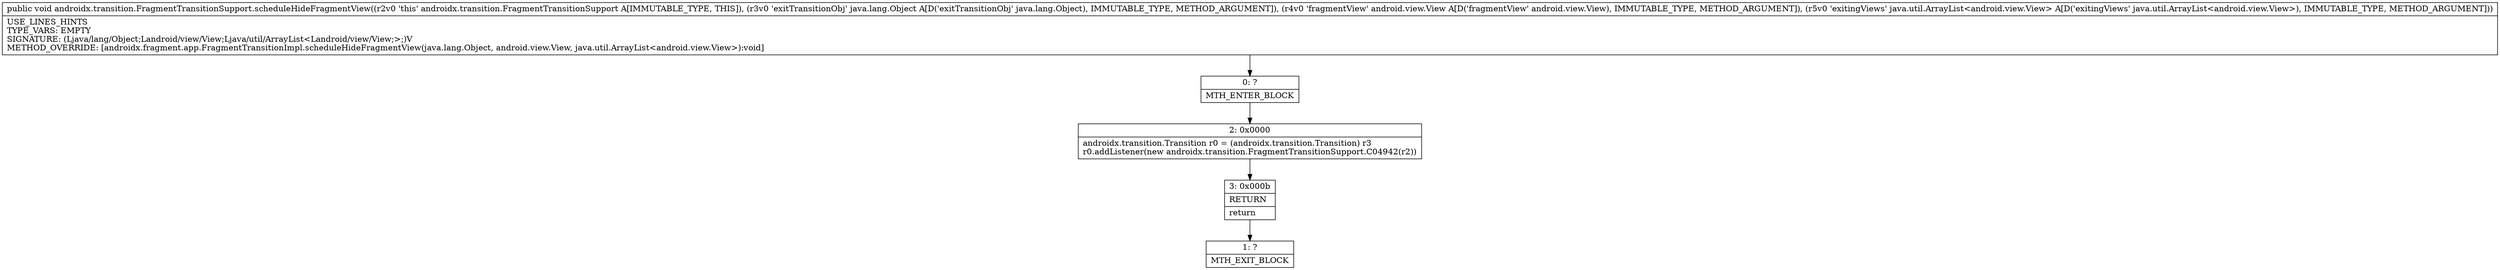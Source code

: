 digraph "CFG forandroidx.transition.FragmentTransitionSupport.scheduleHideFragmentView(Ljava\/lang\/Object;Landroid\/view\/View;Ljava\/util\/ArrayList;)V" {
Node_0 [shape=record,label="{0\:\ ?|MTH_ENTER_BLOCK\l}"];
Node_2 [shape=record,label="{2\:\ 0x0000|androidx.transition.Transition r0 = (androidx.transition.Transition) r3\lr0.addListener(new androidx.transition.FragmentTransitionSupport.C04942(r2))\l}"];
Node_3 [shape=record,label="{3\:\ 0x000b|RETURN\l|return\l}"];
Node_1 [shape=record,label="{1\:\ ?|MTH_EXIT_BLOCK\l}"];
MethodNode[shape=record,label="{public void androidx.transition.FragmentTransitionSupport.scheduleHideFragmentView((r2v0 'this' androidx.transition.FragmentTransitionSupport A[IMMUTABLE_TYPE, THIS]), (r3v0 'exitTransitionObj' java.lang.Object A[D('exitTransitionObj' java.lang.Object), IMMUTABLE_TYPE, METHOD_ARGUMENT]), (r4v0 'fragmentView' android.view.View A[D('fragmentView' android.view.View), IMMUTABLE_TYPE, METHOD_ARGUMENT]), (r5v0 'exitingViews' java.util.ArrayList\<android.view.View\> A[D('exitingViews' java.util.ArrayList\<android.view.View\>), IMMUTABLE_TYPE, METHOD_ARGUMENT]))  | USE_LINES_HINTS\lTYPE_VARS: EMPTY\lSIGNATURE: (Ljava\/lang\/Object;Landroid\/view\/View;Ljava\/util\/ArrayList\<Landroid\/view\/View;\>;)V\lMETHOD_OVERRIDE: [androidx.fragment.app.FragmentTransitionImpl.scheduleHideFragmentView(java.lang.Object, android.view.View, java.util.ArrayList\<android.view.View\>):void]\l}"];
MethodNode -> Node_0;Node_0 -> Node_2;
Node_2 -> Node_3;
Node_3 -> Node_1;
}

